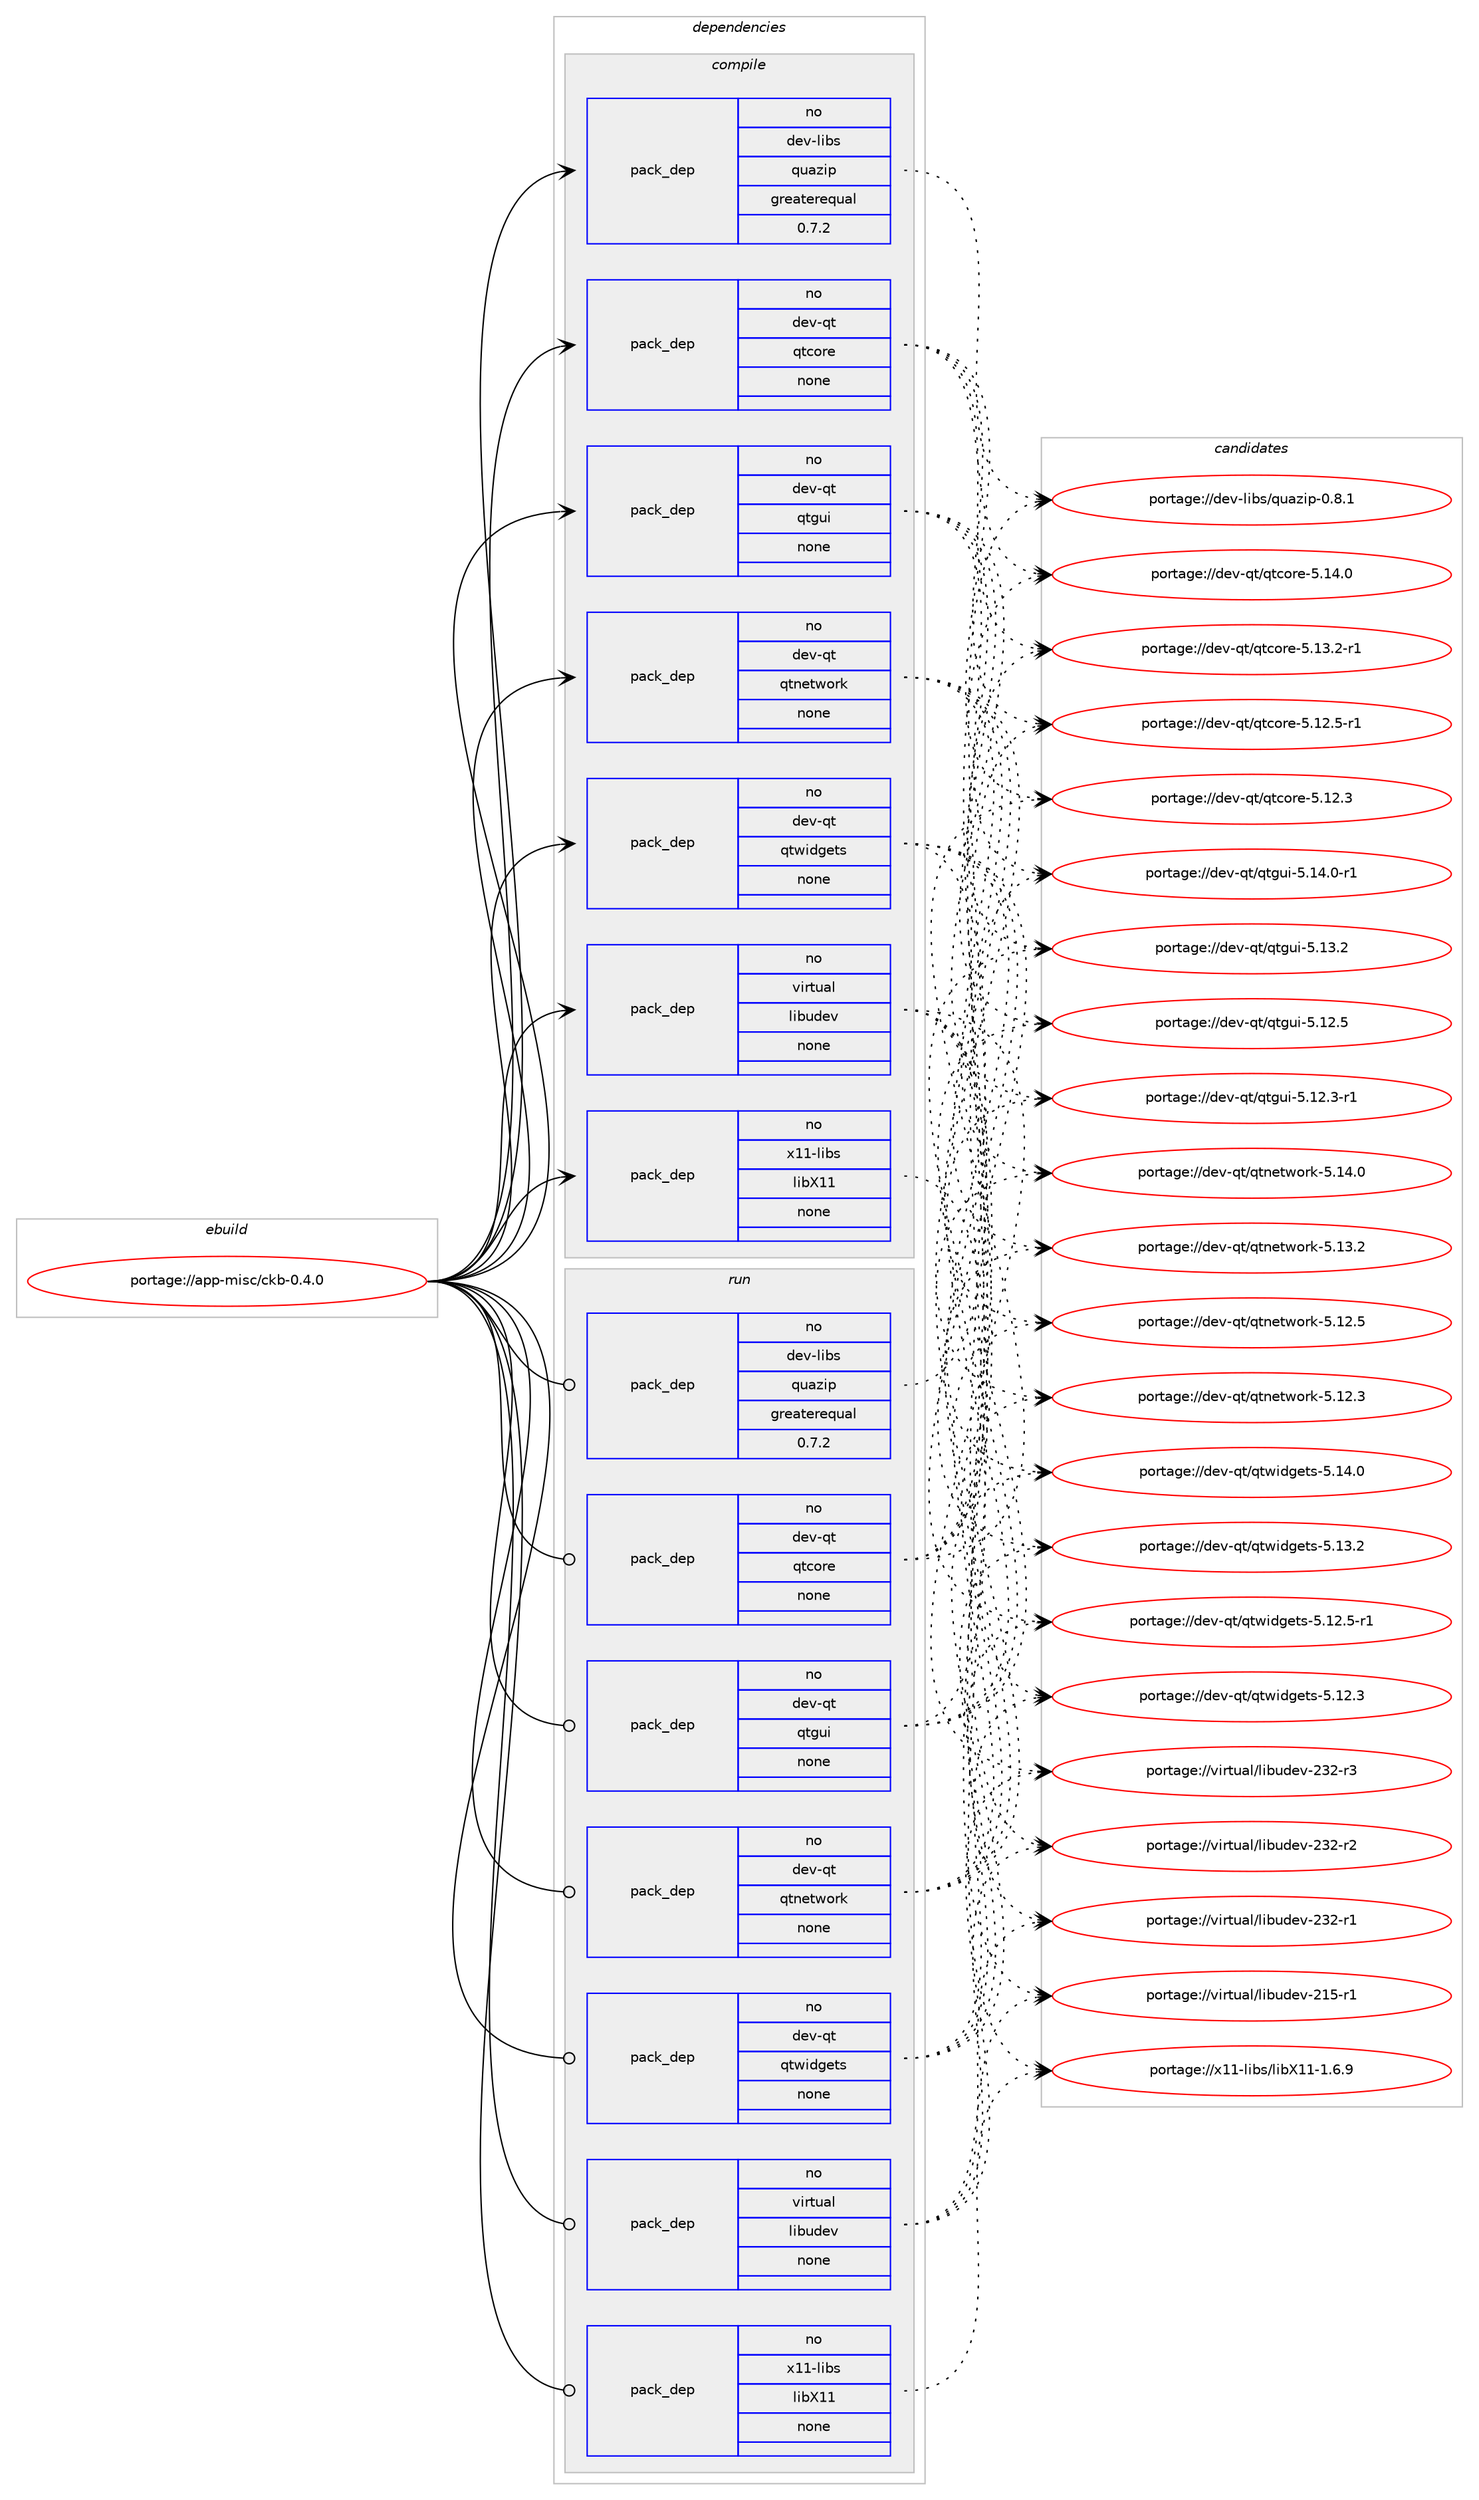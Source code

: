 digraph prolog {

# *************
# Graph options
# *************

newrank=true;
concentrate=true;
compound=true;
graph [rankdir=LR,fontname=Helvetica,fontsize=10,ranksep=1.5];#, ranksep=2.5, nodesep=0.2];
edge  [arrowhead=vee];
node  [fontname=Helvetica,fontsize=10];

# **********
# The ebuild
# **********

subgraph cluster_leftcol {
color=gray;
rank=same;
label=<<i>ebuild</i>>;
id [label="portage://app-misc/ckb-0.4.0", color=red, width=4, href="../app-misc/ckb-0.4.0.svg"];
}

# ****************
# The dependencies
# ****************

subgraph cluster_midcol {
color=gray;
label=<<i>dependencies</i>>;
subgraph cluster_compile {
fillcolor="#eeeeee";
style=filled;
label=<<i>compile</i>>;
subgraph pack461417 {
dependency613215 [label=<<TABLE BORDER="0" CELLBORDER="1" CELLSPACING="0" CELLPADDING="4" WIDTH="220"><TR><TD ROWSPAN="6" CELLPADDING="30">pack_dep</TD></TR><TR><TD WIDTH="110">no</TD></TR><TR><TD>dev-libs</TD></TR><TR><TD>quazip</TD></TR><TR><TD>greaterequal</TD></TR><TR><TD>0.7.2</TD></TR></TABLE>>, shape=none, color=blue];
}
id:e -> dependency613215:w [weight=20,style="solid",arrowhead="vee"];
subgraph pack461418 {
dependency613216 [label=<<TABLE BORDER="0" CELLBORDER="1" CELLSPACING="0" CELLPADDING="4" WIDTH="220"><TR><TD ROWSPAN="6" CELLPADDING="30">pack_dep</TD></TR><TR><TD WIDTH="110">no</TD></TR><TR><TD>dev-qt</TD></TR><TR><TD>qtcore</TD></TR><TR><TD>none</TD></TR><TR><TD></TD></TR></TABLE>>, shape=none, color=blue];
}
id:e -> dependency613216:w [weight=20,style="solid",arrowhead="vee"];
subgraph pack461419 {
dependency613217 [label=<<TABLE BORDER="0" CELLBORDER="1" CELLSPACING="0" CELLPADDING="4" WIDTH="220"><TR><TD ROWSPAN="6" CELLPADDING="30">pack_dep</TD></TR><TR><TD WIDTH="110">no</TD></TR><TR><TD>dev-qt</TD></TR><TR><TD>qtgui</TD></TR><TR><TD>none</TD></TR><TR><TD></TD></TR></TABLE>>, shape=none, color=blue];
}
id:e -> dependency613217:w [weight=20,style="solid",arrowhead="vee"];
subgraph pack461420 {
dependency613218 [label=<<TABLE BORDER="0" CELLBORDER="1" CELLSPACING="0" CELLPADDING="4" WIDTH="220"><TR><TD ROWSPAN="6" CELLPADDING="30">pack_dep</TD></TR><TR><TD WIDTH="110">no</TD></TR><TR><TD>dev-qt</TD></TR><TR><TD>qtnetwork</TD></TR><TR><TD>none</TD></TR><TR><TD></TD></TR></TABLE>>, shape=none, color=blue];
}
id:e -> dependency613218:w [weight=20,style="solid",arrowhead="vee"];
subgraph pack461421 {
dependency613219 [label=<<TABLE BORDER="0" CELLBORDER="1" CELLSPACING="0" CELLPADDING="4" WIDTH="220"><TR><TD ROWSPAN="6" CELLPADDING="30">pack_dep</TD></TR><TR><TD WIDTH="110">no</TD></TR><TR><TD>dev-qt</TD></TR><TR><TD>qtwidgets</TD></TR><TR><TD>none</TD></TR><TR><TD></TD></TR></TABLE>>, shape=none, color=blue];
}
id:e -> dependency613219:w [weight=20,style="solid",arrowhead="vee"];
subgraph pack461422 {
dependency613220 [label=<<TABLE BORDER="0" CELLBORDER="1" CELLSPACING="0" CELLPADDING="4" WIDTH="220"><TR><TD ROWSPAN="6" CELLPADDING="30">pack_dep</TD></TR><TR><TD WIDTH="110">no</TD></TR><TR><TD>virtual</TD></TR><TR><TD>libudev</TD></TR><TR><TD>none</TD></TR><TR><TD></TD></TR></TABLE>>, shape=none, color=blue];
}
id:e -> dependency613220:w [weight=20,style="solid",arrowhead="vee"];
subgraph pack461423 {
dependency613221 [label=<<TABLE BORDER="0" CELLBORDER="1" CELLSPACING="0" CELLPADDING="4" WIDTH="220"><TR><TD ROWSPAN="6" CELLPADDING="30">pack_dep</TD></TR><TR><TD WIDTH="110">no</TD></TR><TR><TD>x11-libs</TD></TR><TR><TD>libX11</TD></TR><TR><TD>none</TD></TR><TR><TD></TD></TR></TABLE>>, shape=none, color=blue];
}
id:e -> dependency613221:w [weight=20,style="solid",arrowhead="vee"];
}
subgraph cluster_compileandrun {
fillcolor="#eeeeee";
style=filled;
label=<<i>compile and run</i>>;
}
subgraph cluster_run {
fillcolor="#eeeeee";
style=filled;
label=<<i>run</i>>;
subgraph pack461424 {
dependency613222 [label=<<TABLE BORDER="0" CELLBORDER="1" CELLSPACING="0" CELLPADDING="4" WIDTH="220"><TR><TD ROWSPAN="6" CELLPADDING="30">pack_dep</TD></TR><TR><TD WIDTH="110">no</TD></TR><TR><TD>dev-libs</TD></TR><TR><TD>quazip</TD></TR><TR><TD>greaterequal</TD></TR><TR><TD>0.7.2</TD></TR></TABLE>>, shape=none, color=blue];
}
id:e -> dependency613222:w [weight=20,style="solid",arrowhead="odot"];
subgraph pack461425 {
dependency613223 [label=<<TABLE BORDER="0" CELLBORDER="1" CELLSPACING="0" CELLPADDING="4" WIDTH="220"><TR><TD ROWSPAN="6" CELLPADDING="30">pack_dep</TD></TR><TR><TD WIDTH="110">no</TD></TR><TR><TD>dev-qt</TD></TR><TR><TD>qtcore</TD></TR><TR><TD>none</TD></TR><TR><TD></TD></TR></TABLE>>, shape=none, color=blue];
}
id:e -> dependency613223:w [weight=20,style="solid",arrowhead="odot"];
subgraph pack461426 {
dependency613224 [label=<<TABLE BORDER="0" CELLBORDER="1" CELLSPACING="0" CELLPADDING="4" WIDTH="220"><TR><TD ROWSPAN="6" CELLPADDING="30">pack_dep</TD></TR><TR><TD WIDTH="110">no</TD></TR><TR><TD>dev-qt</TD></TR><TR><TD>qtgui</TD></TR><TR><TD>none</TD></TR><TR><TD></TD></TR></TABLE>>, shape=none, color=blue];
}
id:e -> dependency613224:w [weight=20,style="solid",arrowhead="odot"];
subgraph pack461427 {
dependency613225 [label=<<TABLE BORDER="0" CELLBORDER="1" CELLSPACING="0" CELLPADDING="4" WIDTH="220"><TR><TD ROWSPAN="6" CELLPADDING="30">pack_dep</TD></TR><TR><TD WIDTH="110">no</TD></TR><TR><TD>dev-qt</TD></TR><TR><TD>qtnetwork</TD></TR><TR><TD>none</TD></TR><TR><TD></TD></TR></TABLE>>, shape=none, color=blue];
}
id:e -> dependency613225:w [weight=20,style="solid",arrowhead="odot"];
subgraph pack461428 {
dependency613226 [label=<<TABLE BORDER="0" CELLBORDER="1" CELLSPACING="0" CELLPADDING="4" WIDTH="220"><TR><TD ROWSPAN="6" CELLPADDING="30">pack_dep</TD></TR><TR><TD WIDTH="110">no</TD></TR><TR><TD>dev-qt</TD></TR><TR><TD>qtwidgets</TD></TR><TR><TD>none</TD></TR><TR><TD></TD></TR></TABLE>>, shape=none, color=blue];
}
id:e -> dependency613226:w [weight=20,style="solid",arrowhead="odot"];
subgraph pack461429 {
dependency613227 [label=<<TABLE BORDER="0" CELLBORDER="1" CELLSPACING="0" CELLPADDING="4" WIDTH="220"><TR><TD ROWSPAN="6" CELLPADDING="30">pack_dep</TD></TR><TR><TD WIDTH="110">no</TD></TR><TR><TD>virtual</TD></TR><TR><TD>libudev</TD></TR><TR><TD>none</TD></TR><TR><TD></TD></TR></TABLE>>, shape=none, color=blue];
}
id:e -> dependency613227:w [weight=20,style="solid",arrowhead="odot"];
subgraph pack461430 {
dependency613228 [label=<<TABLE BORDER="0" CELLBORDER="1" CELLSPACING="0" CELLPADDING="4" WIDTH="220"><TR><TD ROWSPAN="6" CELLPADDING="30">pack_dep</TD></TR><TR><TD WIDTH="110">no</TD></TR><TR><TD>x11-libs</TD></TR><TR><TD>libX11</TD></TR><TR><TD>none</TD></TR><TR><TD></TD></TR></TABLE>>, shape=none, color=blue];
}
id:e -> dependency613228:w [weight=20,style="solid",arrowhead="odot"];
}
}

# **************
# The candidates
# **************

subgraph cluster_choices {
rank=same;
color=gray;
label=<<i>candidates</i>>;

subgraph choice461417 {
color=black;
nodesep=1;
choice10010111845108105981154711311797122105112454846564649 [label="portage://dev-libs/quazip-0.8.1", color=red, width=4,href="../dev-libs/quazip-0.8.1.svg"];
dependency613215:e -> choice10010111845108105981154711311797122105112454846564649:w [style=dotted,weight="100"];
}
subgraph choice461418 {
color=black;
nodesep=1;
choice10010111845113116471131169911111410145534649524648 [label="portage://dev-qt/qtcore-5.14.0", color=red, width=4,href="../dev-qt/qtcore-5.14.0.svg"];
choice100101118451131164711311699111114101455346495146504511449 [label="portage://dev-qt/qtcore-5.13.2-r1", color=red, width=4,href="../dev-qt/qtcore-5.13.2-r1.svg"];
choice100101118451131164711311699111114101455346495046534511449 [label="portage://dev-qt/qtcore-5.12.5-r1", color=red, width=4,href="../dev-qt/qtcore-5.12.5-r1.svg"];
choice10010111845113116471131169911111410145534649504651 [label="portage://dev-qt/qtcore-5.12.3", color=red, width=4,href="../dev-qt/qtcore-5.12.3.svg"];
dependency613216:e -> choice10010111845113116471131169911111410145534649524648:w [style=dotted,weight="100"];
dependency613216:e -> choice100101118451131164711311699111114101455346495146504511449:w [style=dotted,weight="100"];
dependency613216:e -> choice100101118451131164711311699111114101455346495046534511449:w [style=dotted,weight="100"];
dependency613216:e -> choice10010111845113116471131169911111410145534649504651:w [style=dotted,weight="100"];
}
subgraph choice461419 {
color=black;
nodesep=1;
choice1001011184511311647113116103117105455346495246484511449 [label="portage://dev-qt/qtgui-5.14.0-r1", color=red, width=4,href="../dev-qt/qtgui-5.14.0-r1.svg"];
choice100101118451131164711311610311710545534649514650 [label="portage://dev-qt/qtgui-5.13.2", color=red, width=4,href="../dev-qt/qtgui-5.13.2.svg"];
choice100101118451131164711311610311710545534649504653 [label="portage://dev-qt/qtgui-5.12.5", color=red, width=4,href="../dev-qt/qtgui-5.12.5.svg"];
choice1001011184511311647113116103117105455346495046514511449 [label="portage://dev-qt/qtgui-5.12.3-r1", color=red, width=4,href="../dev-qt/qtgui-5.12.3-r1.svg"];
dependency613217:e -> choice1001011184511311647113116103117105455346495246484511449:w [style=dotted,weight="100"];
dependency613217:e -> choice100101118451131164711311610311710545534649514650:w [style=dotted,weight="100"];
dependency613217:e -> choice100101118451131164711311610311710545534649504653:w [style=dotted,weight="100"];
dependency613217:e -> choice1001011184511311647113116103117105455346495046514511449:w [style=dotted,weight="100"];
}
subgraph choice461420 {
color=black;
nodesep=1;
choice100101118451131164711311611010111611911111410745534649524648 [label="portage://dev-qt/qtnetwork-5.14.0", color=red, width=4,href="../dev-qt/qtnetwork-5.14.0.svg"];
choice100101118451131164711311611010111611911111410745534649514650 [label="portage://dev-qt/qtnetwork-5.13.2", color=red, width=4,href="../dev-qt/qtnetwork-5.13.2.svg"];
choice100101118451131164711311611010111611911111410745534649504653 [label="portage://dev-qt/qtnetwork-5.12.5", color=red, width=4,href="../dev-qt/qtnetwork-5.12.5.svg"];
choice100101118451131164711311611010111611911111410745534649504651 [label="portage://dev-qt/qtnetwork-5.12.3", color=red, width=4,href="../dev-qt/qtnetwork-5.12.3.svg"];
dependency613218:e -> choice100101118451131164711311611010111611911111410745534649524648:w [style=dotted,weight="100"];
dependency613218:e -> choice100101118451131164711311611010111611911111410745534649514650:w [style=dotted,weight="100"];
dependency613218:e -> choice100101118451131164711311611010111611911111410745534649504653:w [style=dotted,weight="100"];
dependency613218:e -> choice100101118451131164711311611010111611911111410745534649504651:w [style=dotted,weight="100"];
}
subgraph choice461421 {
color=black;
nodesep=1;
choice100101118451131164711311611910510010310111611545534649524648 [label="portage://dev-qt/qtwidgets-5.14.0", color=red, width=4,href="../dev-qt/qtwidgets-5.14.0.svg"];
choice100101118451131164711311611910510010310111611545534649514650 [label="portage://dev-qt/qtwidgets-5.13.2", color=red, width=4,href="../dev-qt/qtwidgets-5.13.2.svg"];
choice1001011184511311647113116119105100103101116115455346495046534511449 [label="portage://dev-qt/qtwidgets-5.12.5-r1", color=red, width=4,href="../dev-qt/qtwidgets-5.12.5-r1.svg"];
choice100101118451131164711311611910510010310111611545534649504651 [label="portage://dev-qt/qtwidgets-5.12.3", color=red, width=4,href="../dev-qt/qtwidgets-5.12.3.svg"];
dependency613219:e -> choice100101118451131164711311611910510010310111611545534649524648:w [style=dotted,weight="100"];
dependency613219:e -> choice100101118451131164711311611910510010310111611545534649514650:w [style=dotted,weight="100"];
dependency613219:e -> choice1001011184511311647113116119105100103101116115455346495046534511449:w [style=dotted,weight="100"];
dependency613219:e -> choice100101118451131164711311611910510010310111611545534649504651:w [style=dotted,weight="100"];
}
subgraph choice461422 {
color=black;
nodesep=1;
choice118105114116117971084710810598117100101118455051504511451 [label="portage://virtual/libudev-232-r3", color=red, width=4,href="../virtual/libudev-232-r3.svg"];
choice118105114116117971084710810598117100101118455051504511450 [label="portage://virtual/libudev-232-r2", color=red, width=4,href="../virtual/libudev-232-r2.svg"];
choice118105114116117971084710810598117100101118455051504511449 [label="portage://virtual/libudev-232-r1", color=red, width=4,href="../virtual/libudev-232-r1.svg"];
choice118105114116117971084710810598117100101118455049534511449 [label="portage://virtual/libudev-215-r1", color=red, width=4,href="../virtual/libudev-215-r1.svg"];
dependency613220:e -> choice118105114116117971084710810598117100101118455051504511451:w [style=dotted,weight="100"];
dependency613220:e -> choice118105114116117971084710810598117100101118455051504511450:w [style=dotted,weight="100"];
dependency613220:e -> choice118105114116117971084710810598117100101118455051504511449:w [style=dotted,weight="100"];
dependency613220:e -> choice118105114116117971084710810598117100101118455049534511449:w [style=dotted,weight="100"];
}
subgraph choice461423 {
color=black;
nodesep=1;
choice120494945108105981154710810598884949454946544657 [label="portage://x11-libs/libX11-1.6.9", color=red, width=4,href="../x11-libs/libX11-1.6.9.svg"];
dependency613221:e -> choice120494945108105981154710810598884949454946544657:w [style=dotted,weight="100"];
}
subgraph choice461424 {
color=black;
nodesep=1;
choice10010111845108105981154711311797122105112454846564649 [label="portage://dev-libs/quazip-0.8.1", color=red, width=4,href="../dev-libs/quazip-0.8.1.svg"];
dependency613222:e -> choice10010111845108105981154711311797122105112454846564649:w [style=dotted,weight="100"];
}
subgraph choice461425 {
color=black;
nodesep=1;
choice10010111845113116471131169911111410145534649524648 [label="portage://dev-qt/qtcore-5.14.0", color=red, width=4,href="../dev-qt/qtcore-5.14.0.svg"];
choice100101118451131164711311699111114101455346495146504511449 [label="portage://dev-qt/qtcore-5.13.2-r1", color=red, width=4,href="../dev-qt/qtcore-5.13.2-r1.svg"];
choice100101118451131164711311699111114101455346495046534511449 [label="portage://dev-qt/qtcore-5.12.5-r1", color=red, width=4,href="../dev-qt/qtcore-5.12.5-r1.svg"];
choice10010111845113116471131169911111410145534649504651 [label="portage://dev-qt/qtcore-5.12.3", color=red, width=4,href="../dev-qt/qtcore-5.12.3.svg"];
dependency613223:e -> choice10010111845113116471131169911111410145534649524648:w [style=dotted,weight="100"];
dependency613223:e -> choice100101118451131164711311699111114101455346495146504511449:w [style=dotted,weight="100"];
dependency613223:e -> choice100101118451131164711311699111114101455346495046534511449:w [style=dotted,weight="100"];
dependency613223:e -> choice10010111845113116471131169911111410145534649504651:w [style=dotted,weight="100"];
}
subgraph choice461426 {
color=black;
nodesep=1;
choice1001011184511311647113116103117105455346495246484511449 [label="portage://dev-qt/qtgui-5.14.0-r1", color=red, width=4,href="../dev-qt/qtgui-5.14.0-r1.svg"];
choice100101118451131164711311610311710545534649514650 [label="portage://dev-qt/qtgui-5.13.2", color=red, width=4,href="../dev-qt/qtgui-5.13.2.svg"];
choice100101118451131164711311610311710545534649504653 [label="portage://dev-qt/qtgui-5.12.5", color=red, width=4,href="../dev-qt/qtgui-5.12.5.svg"];
choice1001011184511311647113116103117105455346495046514511449 [label="portage://dev-qt/qtgui-5.12.3-r1", color=red, width=4,href="../dev-qt/qtgui-5.12.3-r1.svg"];
dependency613224:e -> choice1001011184511311647113116103117105455346495246484511449:w [style=dotted,weight="100"];
dependency613224:e -> choice100101118451131164711311610311710545534649514650:w [style=dotted,weight="100"];
dependency613224:e -> choice100101118451131164711311610311710545534649504653:w [style=dotted,weight="100"];
dependency613224:e -> choice1001011184511311647113116103117105455346495046514511449:w [style=dotted,weight="100"];
}
subgraph choice461427 {
color=black;
nodesep=1;
choice100101118451131164711311611010111611911111410745534649524648 [label="portage://dev-qt/qtnetwork-5.14.0", color=red, width=4,href="../dev-qt/qtnetwork-5.14.0.svg"];
choice100101118451131164711311611010111611911111410745534649514650 [label="portage://dev-qt/qtnetwork-5.13.2", color=red, width=4,href="../dev-qt/qtnetwork-5.13.2.svg"];
choice100101118451131164711311611010111611911111410745534649504653 [label="portage://dev-qt/qtnetwork-5.12.5", color=red, width=4,href="../dev-qt/qtnetwork-5.12.5.svg"];
choice100101118451131164711311611010111611911111410745534649504651 [label="portage://dev-qt/qtnetwork-5.12.3", color=red, width=4,href="../dev-qt/qtnetwork-5.12.3.svg"];
dependency613225:e -> choice100101118451131164711311611010111611911111410745534649524648:w [style=dotted,weight="100"];
dependency613225:e -> choice100101118451131164711311611010111611911111410745534649514650:w [style=dotted,weight="100"];
dependency613225:e -> choice100101118451131164711311611010111611911111410745534649504653:w [style=dotted,weight="100"];
dependency613225:e -> choice100101118451131164711311611010111611911111410745534649504651:w [style=dotted,weight="100"];
}
subgraph choice461428 {
color=black;
nodesep=1;
choice100101118451131164711311611910510010310111611545534649524648 [label="portage://dev-qt/qtwidgets-5.14.0", color=red, width=4,href="../dev-qt/qtwidgets-5.14.0.svg"];
choice100101118451131164711311611910510010310111611545534649514650 [label="portage://dev-qt/qtwidgets-5.13.2", color=red, width=4,href="../dev-qt/qtwidgets-5.13.2.svg"];
choice1001011184511311647113116119105100103101116115455346495046534511449 [label="portage://dev-qt/qtwidgets-5.12.5-r1", color=red, width=4,href="../dev-qt/qtwidgets-5.12.5-r1.svg"];
choice100101118451131164711311611910510010310111611545534649504651 [label="portage://dev-qt/qtwidgets-5.12.3", color=red, width=4,href="../dev-qt/qtwidgets-5.12.3.svg"];
dependency613226:e -> choice100101118451131164711311611910510010310111611545534649524648:w [style=dotted,weight="100"];
dependency613226:e -> choice100101118451131164711311611910510010310111611545534649514650:w [style=dotted,weight="100"];
dependency613226:e -> choice1001011184511311647113116119105100103101116115455346495046534511449:w [style=dotted,weight="100"];
dependency613226:e -> choice100101118451131164711311611910510010310111611545534649504651:w [style=dotted,weight="100"];
}
subgraph choice461429 {
color=black;
nodesep=1;
choice118105114116117971084710810598117100101118455051504511451 [label="portage://virtual/libudev-232-r3", color=red, width=4,href="../virtual/libudev-232-r3.svg"];
choice118105114116117971084710810598117100101118455051504511450 [label="portage://virtual/libudev-232-r2", color=red, width=4,href="../virtual/libudev-232-r2.svg"];
choice118105114116117971084710810598117100101118455051504511449 [label="portage://virtual/libudev-232-r1", color=red, width=4,href="../virtual/libudev-232-r1.svg"];
choice118105114116117971084710810598117100101118455049534511449 [label="portage://virtual/libudev-215-r1", color=red, width=4,href="../virtual/libudev-215-r1.svg"];
dependency613227:e -> choice118105114116117971084710810598117100101118455051504511451:w [style=dotted,weight="100"];
dependency613227:e -> choice118105114116117971084710810598117100101118455051504511450:w [style=dotted,weight="100"];
dependency613227:e -> choice118105114116117971084710810598117100101118455051504511449:w [style=dotted,weight="100"];
dependency613227:e -> choice118105114116117971084710810598117100101118455049534511449:w [style=dotted,weight="100"];
}
subgraph choice461430 {
color=black;
nodesep=1;
choice120494945108105981154710810598884949454946544657 [label="portage://x11-libs/libX11-1.6.9", color=red, width=4,href="../x11-libs/libX11-1.6.9.svg"];
dependency613228:e -> choice120494945108105981154710810598884949454946544657:w [style=dotted,weight="100"];
}
}

}
